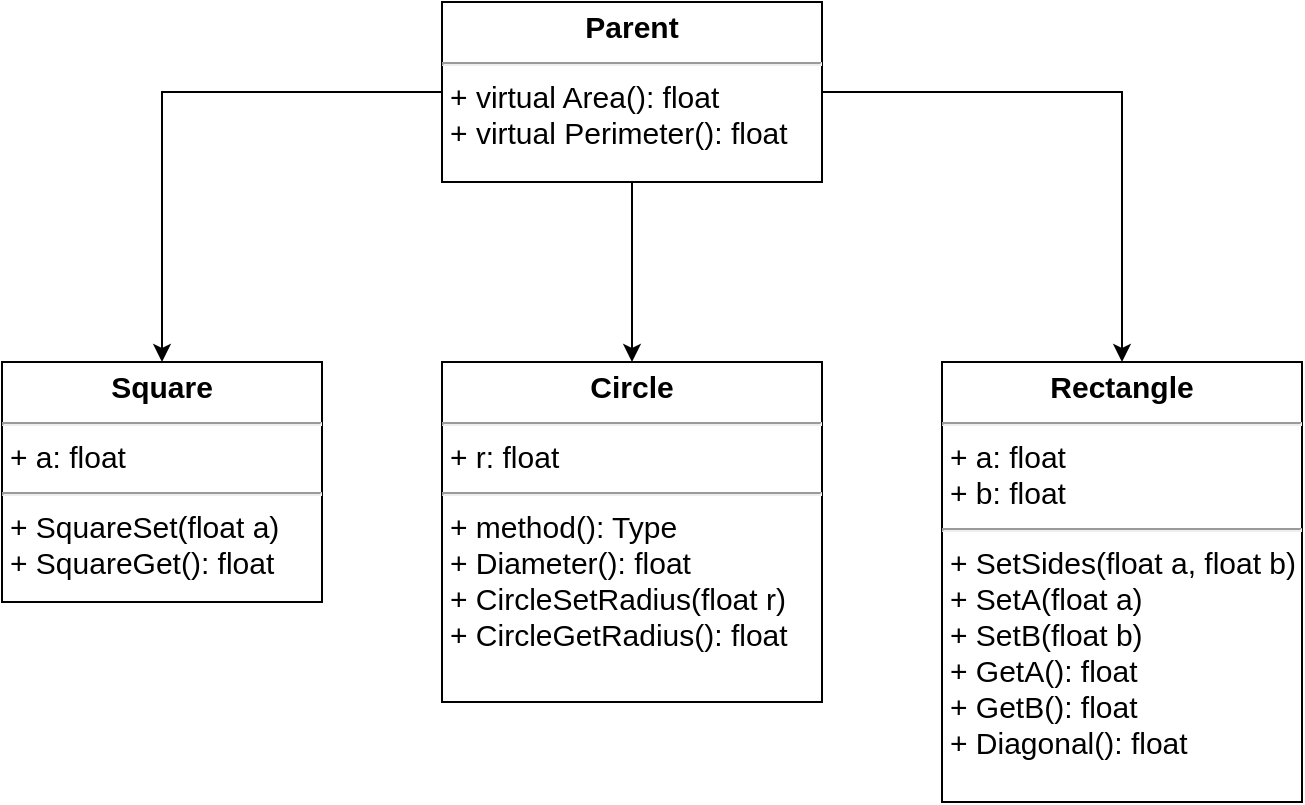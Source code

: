 <mxfile version="12.4.3" type="device" pages="1"><diagram name="Page-1" id="e7e014a7-5840-1c2e-5031-d8a46d1fe8dd"><mxGraphModel dx="768" dy="455" grid="1" gridSize="10" guides="1" tooltips="1" connect="1" arrows="1" fold="1" page="1" pageScale="1" pageWidth="1169" pageHeight="826" background="#ffffff" math="0" shadow="0"><root><mxCell id="0"/><mxCell id="1" parent="0"/><mxCell id="x1njPhs1y453t6rwSlAp-47" style="edgeStyle=orthogonalEdgeStyle;rounded=0;orthogonalLoop=1;jettySize=auto;html=1;exitX=0;exitY=0.5;exitDx=0;exitDy=0;fontSize=15;" edge="1" parent="1" source="x1njPhs1y453t6rwSlAp-41" target="x1njPhs1y453t6rwSlAp-43"><mxGeometry relative="1" as="geometry"/></mxCell><mxCell id="x1njPhs1y453t6rwSlAp-48" style="edgeStyle=orthogonalEdgeStyle;rounded=0;orthogonalLoop=1;jettySize=auto;html=1;exitX=0.5;exitY=1;exitDx=0;exitDy=0;entryX=0.5;entryY=0;entryDx=0;entryDy=0;fontSize=15;" edge="1" parent="1" source="x1njPhs1y453t6rwSlAp-41" target="x1njPhs1y453t6rwSlAp-44"><mxGeometry relative="1" as="geometry"/></mxCell><mxCell id="x1njPhs1y453t6rwSlAp-49" style="edgeStyle=orthogonalEdgeStyle;rounded=0;orthogonalLoop=1;jettySize=auto;html=1;exitX=1;exitY=0.5;exitDx=0;exitDy=0;entryX=0.5;entryY=0;entryDx=0;entryDy=0;fontSize=15;" edge="1" parent="1" source="x1njPhs1y453t6rwSlAp-41" target="x1njPhs1y453t6rwSlAp-45"><mxGeometry relative="1" as="geometry"/></mxCell><mxCell id="x1njPhs1y453t6rwSlAp-41" value="&lt;p style=&quot;margin: 4px 0px 0px; text-align: center; font-size: 15px;&quot;&gt;&lt;b style=&quot;font-size: 15px;&quot;&gt;Parent&lt;/b&gt;&lt;/p&gt;&lt;hr style=&quot;font-size: 15px;&quot;&gt;&lt;p style=&quot;margin: 0px 0px 0px 4px; font-size: 15px;&quot;&gt;&lt;span style=&quot;font-size: 15px;&quot;&gt;+&amp;nbsp;&lt;/span&gt;&lt;span style=&quot;font-size: 15px;&quot;&gt;virtual Area(): float&lt;/span&gt;&lt;br style=&quot;font-size: 15px;&quot;&gt;&lt;/p&gt;&lt;p style=&quot;margin: 0px 0px 0px 4px; font-size: 15px;&quot;&gt;&lt;span style=&quot;font-size: 15px;&quot;&gt;+&amp;nbsp;&lt;/span&gt;&lt;span style=&quot;font-size: 15px;&quot;&gt;virtual Perimeter(): float&lt;/span&gt;&lt;span style=&quot;font-size: 15px;&quot;&gt;&lt;br style=&quot;font-size: 15px;&quot;&gt;&lt;/span&gt;&lt;/p&gt;&lt;p style=&quot;margin: 0px 0px 0px 4px; font-size: 15px;&quot;&gt;&lt;span style=&quot;font-size: 15px;&quot;&gt;&lt;br style=&quot;font-size: 15px;&quot;&gt;&lt;/span&gt;&lt;/p&gt;&amp;nbsp;" style="verticalAlign=top;align=left;overflow=fill;fontSize=15;fontFamily=Helvetica;html=1;" vertex="1" parent="1"><mxGeometry x="300" y="120" width="190" height="90" as="geometry"/></mxCell><mxCell id="x1njPhs1y453t6rwSlAp-43" value="&lt;p style=&quot;margin: 4px 0px 0px; text-align: center; font-size: 15px;&quot;&gt;&lt;b style=&quot;font-size: 15px;&quot;&gt;Square&lt;/b&gt;&lt;br style=&quot;font-size: 15px;&quot;&gt;&lt;/p&gt;&lt;hr style=&quot;font-size: 15px;&quot;&gt;&lt;p style=&quot;margin: 0px 0px 0px 4px; font-size: 15px;&quot;&gt;+ a: float&amp;nbsp;&lt;/p&gt;&lt;hr style=&quot;font-size: 15px;&quot;&gt;&lt;p style=&quot;margin: 0px 0px 0px 4px; font-size: 15px;&quot;&gt;&lt;span style=&quot;font-size: 15px;&quot;&gt;+ SquareSet(float a)&lt;/span&gt;&lt;br style=&quot;font-size: 15px;&quot;&gt;&lt;/p&gt;&lt;p style=&quot;margin: 0px 0px 0px 4px; font-size: 15px;&quot;&gt;+ SquareGet(): float&lt;/p&gt;&amp;nbsp;" style="verticalAlign=top;align=left;overflow=fill;fontSize=15;fontFamily=Helvetica;html=1;" vertex="1" parent="1"><mxGeometry x="80" y="300" width="160" height="120" as="geometry"/></mxCell><mxCell id="x1njPhs1y453t6rwSlAp-44" value="&lt;p style=&quot;margin: 4px 0px 0px; text-align: center; font-size: 15px;&quot;&gt;&lt;b style=&quot;font-size: 15px;&quot;&gt;Circle&lt;/b&gt;&lt;br style=&quot;font-size: 15px;&quot;&gt;&lt;/p&gt;&lt;hr style=&quot;font-size: 15px;&quot;&gt;&lt;p style=&quot;margin: 0px 0px 0px 4px; font-size: 15px;&quot;&gt;+ r: float&lt;/p&gt;&lt;hr style=&quot;font-size: 15px;&quot;&gt;&lt;p style=&quot;margin: 0px 0px 0px 4px; font-size: 15px;&quot;&gt;+ method(): Type&lt;/p&gt;&lt;p style=&quot;margin: 0px 0px 0px 4px; font-size: 15px;&quot;&gt;+ Diameter(): float&lt;/p&gt;&lt;p style=&quot;margin: 0px 0px 0px 4px; font-size: 15px;&quot;&gt;&lt;span style=&quot;font-size: 15px;&quot;&gt;+ CircleSetRadius(float r)&lt;/span&gt;&lt;br style=&quot;font-size: 15px;&quot;&gt;&lt;/p&gt;&lt;p style=&quot;margin: 0px 0px 0px 4px; font-size: 15px;&quot;&gt;&lt;span style=&quot;font-size: 15px;&quot;&gt;+ CircleGetRadius(): float&lt;/span&gt;&lt;br style=&quot;font-size: 15px;&quot;&gt;&lt;/p&gt;" style="verticalAlign=top;align=left;overflow=fill;fontSize=15;fontFamily=Helvetica;html=1;" vertex="1" parent="1"><mxGeometry x="300" y="300" width="190" height="170" as="geometry"/></mxCell><mxCell id="x1njPhs1y453t6rwSlAp-45" value="&lt;p style=&quot;margin: 4px 0px 0px; text-align: center; font-size: 15px;&quot;&gt;&lt;b style=&quot;font-size: 15px;&quot;&gt;Rectangle&lt;/b&gt;&lt;br style=&quot;font-size: 15px;&quot;&gt;&lt;/p&gt;&lt;hr style=&quot;font-size: 15px;&quot;&gt;&lt;p style=&quot;margin: 0px 0px 0px 4px; font-size: 15px;&quot;&gt;+ a: float&lt;/p&gt;&lt;p style=&quot;margin: 0px 0px 0px 4px; font-size: 15px;&quot;&gt;+ b: float&lt;br style=&quot;font-size: 15px;&quot;&gt;&lt;/p&gt;&lt;hr style=&quot;font-size: 15px;&quot;&gt;&lt;p style=&quot;margin: 0px 0px 0px 4px; font-size: 15px;&quot;&gt;&lt;span style=&quot;font-size: 15px;&quot;&gt;+ SetSides(float a, float b)&lt;/span&gt;&lt;br style=&quot;font-size: 15px;&quot;&gt;&lt;/p&gt;&lt;p style=&quot;margin: 0px 0px 0px 4px; font-size: 15px;&quot;&gt;&lt;span style=&quot;font-size: 15px;&quot;&gt;+ SetA(float a)&lt;/span&gt;&lt;/p&gt;&lt;p style=&quot;margin: 0px 0px 0px 4px; font-size: 15px;&quot;&gt;+ SetB(float b)&lt;/p&gt;&lt;p style=&quot;margin: 0px 0px 0px 4px; font-size: 15px;&quot;&gt;+ GetA(): float&lt;/p&gt;&lt;p style=&quot;margin: 0px 0px 0px 4px; font-size: 15px;&quot;&gt;+ GetB(): float&lt;/p&gt;&lt;p style=&quot;margin: 0px 0px 0px 4px; font-size: 15px;&quot;&gt;+ Diagonal(): float&lt;/p&gt;&lt;div style=&quot;font-size: 15px;&quot;&gt;&lt;br style=&quot;font-size: 15px;&quot;&gt;&lt;/div&gt;" style="verticalAlign=top;align=left;overflow=fill;fontSize=15;fontFamily=Helvetica;html=1;" vertex="1" parent="1"><mxGeometry x="550" y="300" width="180" height="220" as="geometry"/></mxCell></root></mxGraphModel></diagram></mxfile>